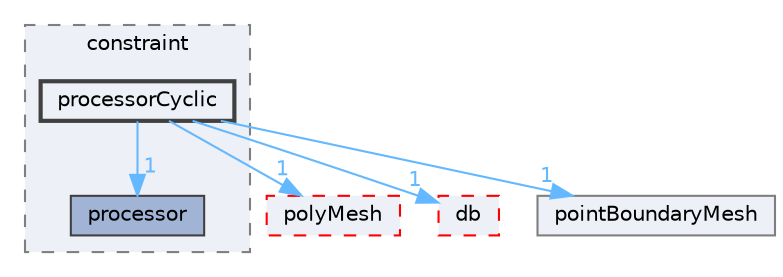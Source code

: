 digraph "src/OpenFOAM/meshes/pointMesh/pointPatches/constraint/processorCyclic"
{
 // LATEX_PDF_SIZE
  bgcolor="transparent";
  edge [fontname=Helvetica,fontsize=10,labelfontname=Helvetica,labelfontsize=10];
  node [fontname=Helvetica,fontsize=10,shape=box,height=0.2,width=0.4];
  compound=true
  subgraph clusterdir_e167ef4ffdb4a3e074def457cb9fd663 {
    graph [ bgcolor="#edf0f7", pencolor="grey50", label="constraint", fontname=Helvetica,fontsize=10 style="filled,dashed", URL="dir_e167ef4ffdb4a3e074def457cb9fd663.html",tooltip=""]
  dir_bfebc5a614df2e44492529925e580a7d [label="processor", fillcolor="#a2b4d6", color="grey25", style="filled", URL="dir_bfebc5a614df2e44492529925e580a7d.html",tooltip=""];
  dir_b808697e89534c84de9eb9fadeac87a3 [label="processorCyclic", fillcolor="#edf0f7", color="grey25", style="filled,bold", URL="dir_b808697e89534c84de9eb9fadeac87a3.html",tooltip=""];
  }
  dir_5e5a63cb97aae3d01c8e98f0c14953bc [label="polyMesh", fillcolor="#edf0f7", color="red", style="filled,dashed", URL="dir_5e5a63cb97aae3d01c8e98f0c14953bc.html",tooltip=""];
  dir_63c634f7a7cfd679ac26c67fb30fc32f [label="db", fillcolor="#edf0f7", color="red", style="filled,dashed", URL="dir_63c634f7a7cfd679ac26c67fb30fc32f.html",tooltip=""];
  dir_b331248a108c86b71e58f49053a85c82 [label="pointBoundaryMesh", fillcolor="#edf0f7", color="grey50", style="filled", URL="dir_b331248a108c86b71e58f49053a85c82.html",tooltip=""];
  dir_b808697e89534c84de9eb9fadeac87a3->dir_5e5a63cb97aae3d01c8e98f0c14953bc [headlabel="1", labeldistance=1.5 headhref="dir_003089_002980.html" href="dir_003089_002980.html" color="steelblue1" fontcolor="steelblue1"];
  dir_b808697e89534c84de9eb9fadeac87a3->dir_63c634f7a7cfd679ac26c67fb30fc32f [headlabel="1", labeldistance=1.5 headhref="dir_003089_000817.html" href="dir_003089_000817.html" color="steelblue1" fontcolor="steelblue1"];
  dir_b808697e89534c84de9eb9fadeac87a3->dir_b331248a108c86b71e58f49053a85c82 [headlabel="1", labeldistance=1.5 headhref="dir_003089_002937.html" href="dir_003089_002937.html" color="steelblue1" fontcolor="steelblue1"];
  dir_b808697e89534c84de9eb9fadeac87a3->dir_bfebc5a614df2e44492529925e580a7d [headlabel="1", labeldistance=1.5 headhref="dir_003089_003083.html" href="dir_003089_003083.html" color="steelblue1" fontcolor="steelblue1"];
}
